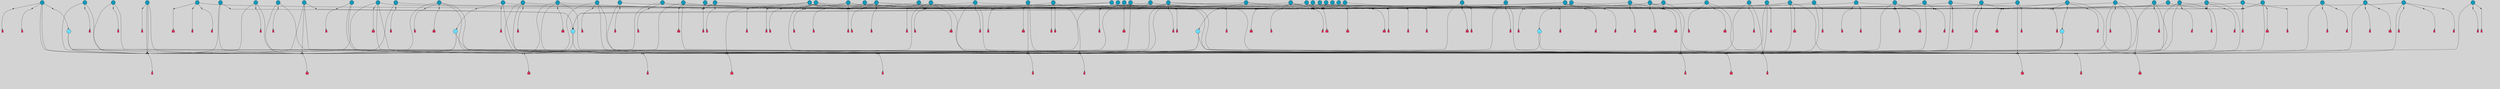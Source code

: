 // File exported with GEGELATI v1.3.1
// On the 2024-04-08 16:54:18
// With the File::TPGGraphDotExporter
digraph{
	graph[pad = "0.212, 0.055" bgcolor = lightgray]
	node[shape=circle style = filled label = ""]
		T1 [fillcolor="#66ddff"]
		T2 [fillcolor="#1199bb"]
		T3 [fillcolor="#1199bb"]
		T4 [fillcolor="#66ddff"]
		T5 [fillcolor="#1199bb"]
		T6 [fillcolor="#1199bb"]
		T7 [fillcolor="#66ddff"]
		T8 [fillcolor="#1199bb"]
		T9 [fillcolor="#66ddff"]
		T10 [fillcolor="#1199bb"]
		T11 [fillcolor="#66ddff"]
		T12 [fillcolor="#66ddff"]
		T15 [fillcolor="#1199bb"]
		T16 [fillcolor="#1199bb"]
		T17 [fillcolor="#1199bb"]
		T18 [fillcolor="#1199bb"]
		T19 [fillcolor="#1199bb"]
		T20 [fillcolor="#1199bb"]
		T21 [fillcolor="#1199bb"]
		T22 [fillcolor="#1199bb"]
		T23 [fillcolor="#1199bb"]
		T24 [fillcolor="#1199bb"]
		T25 [fillcolor="#1199bb"]
		T26 [fillcolor="#1199bb"]
		T27 [fillcolor="#1199bb"]
		T28 [fillcolor="#1199bb"]
		T29 [fillcolor="#1199bb"]
		T30 [fillcolor="#1199bb"]
		T31 [fillcolor="#1199bb"]
		T32 [fillcolor="#1199bb"]
		T33 [fillcolor="#1199bb"]
		T34 [fillcolor="#1199bb"]
		T35 [fillcolor="#1199bb"]
		T36 [fillcolor="#1199bb"]
		T37 [fillcolor="#1199bb"]
		T38 [fillcolor="#1199bb"]
		T39 [fillcolor="#1199bb"]
		T40 [fillcolor="#1199bb"]
		T41 [fillcolor="#1199bb"]
		T42 [fillcolor="#1199bb"]
		T43 [fillcolor="#1199bb"]
		T44 [fillcolor="#1199bb"]
		T45 [fillcolor="#1199bb"]
		T46 [fillcolor="#1199bb"]
		T47 [fillcolor="#1199bb"]
		T48 [fillcolor="#1199bb"]
		T49 [fillcolor="#1199bb"]
		T50 [fillcolor="#1199bb"]
		T51 [fillcolor="#1199bb"]
		T52 [fillcolor="#1199bb"]
		T53 [fillcolor="#1199bb"]
		T54 [fillcolor="#1199bb"]
		T55 [fillcolor="#1199bb"]
		T56 [fillcolor="#1199bb"]
		T57 [fillcolor="#1199bb"]
		T58 [fillcolor="#1199bb"]
		T59 [fillcolor="#1199bb"]
		T60 [fillcolor="#1199bb"]
		T61 [fillcolor="#1199bb"]
		T62 [fillcolor="#1199bb"]
		T63 [fillcolor="#1199bb"]
		T64 [fillcolor="#1199bb"]
		T65 [fillcolor="#1199bb"]
		T66 [fillcolor="#1199bb"]
		T67 [fillcolor="#1199bb"]
		T68 [fillcolor="#1199bb"]
		T69 [fillcolor="#1199bb"]
		T70 [fillcolor="#1199bb"]
		T71 [fillcolor="#1199bb"]
		T72 [fillcolor="#1199bb"]
		T73 [fillcolor="#1199bb"]
		T74 [fillcolor="#1199bb"]
		T75 [fillcolor="#1199bb"]
		T76 [fillcolor="#1199bb"]
		T77 [fillcolor="#1199bb"]
		T78 [fillcolor="#1199bb"]
		T79 [fillcolor="#1199bb"]
		T80 [fillcolor="#1199bb"]
		T81 [fillcolor="#1199bb"]
		T82 [fillcolor="#1199bb"]
		T83 [fillcolor="#1199bb"]
		T84 [fillcolor="#1199bb"]
		T85 [fillcolor="#1199bb"]
		P30 [fillcolor="#cccccc" shape=point] //1|
		I30 [shape=box style=invis label="2|2&2|3#0|2&#92;n2|2&0|5#2|5&#92;n8|4&0|1#1|0&#92;n9|7&0|6#0|3&#92;n5|1&2|2#0|7&#92;n10|7&0|7#1|3&#92;n7|7&2|4#2|5&#92;n5|5&0|2#2|1&#92;n2|6&2|2#0|0&#92;n9|3&2|2#2|0&#92;n0|6&0|6#2|2&#92;n7|7&0|1#2|3&#92;n3|6&0|1#0|5&#92;n1|5&0|1#2|7&#92;n"]
		P30 -> I30[style=invis]
		A30 [fillcolor="#ff3366" shape=box margin=0.03 width=0 height=0 label="1"]
		T1 -> P30 -> A30
		P31 [fillcolor="#cccccc" shape=point] //4|
		I31 [shape=box style=invis label="7|1&2|6#1|3&#92;n10|1&0|3#1|6&#92;n8|5&2|3#2|1&#92;n11|5&0|0#2|6&#92;n4|1&0|6#0|0&#92;n11|1&0|2#0|3&#92;n2|0&2|1#0|7&#92;n"]
		P31 -> I31[style=invis]
		A31 [fillcolor="#ff3366" shape=box margin=0.03 width=0 height=0 label="2"]
		T1 -> P31 -> A31
		P32 [fillcolor="#cccccc" shape=point] //2|
		I32 [shape=box style=invis label="9|1&2|3#0|1&#92;n5|2&2|0#2|4&#92;n3|6&2|5#2|7&#92;n7|0&2|5#0|4&#92;n1|2&0|3#0|5&#92;n7|3&2|7#0|0&#92;n"]
		P32 -> I32[style=invis]
		A32 [fillcolor="#ff3366" shape=box margin=0.03 width=0 height=0 label="2"]
		T2 -> P32 -> A32
		P33 [fillcolor="#cccccc" shape=point] //-8|
		I33 [shape=box style=invis label="7|5&0|4#2|4&#92;n"]
		P33 -> I33[style=invis]
		A33 [fillcolor="#ff3366" shape=box margin=0.03 width=0 height=0 label="3"]
		T2 -> P33 -> A33
		P34 [fillcolor="#cccccc" shape=point] //6|
		I34 [shape=box style=invis label="6|1&2|6#1|7&#92;n10|7&2|0#1|5&#92;n9|4&0|1#2|2&#92;n8|6&0|0#1|0&#92;n"]
		P34 -> I34[style=invis]
		A34 [fillcolor="#ff3366" shape=box margin=0.03 width=0 height=0 label="3"]
		T3 -> P34 -> A34
		P35 [fillcolor="#cccccc" shape=point] //3|
		I35 [shape=box style=invis label="7|6&2|4#0|2&#92;n10|3&2|7#1|4&#92;n11|6&0|4#0|1&#92;n7|1&0|0#2|6&#92;n7|6&0|3#2|6&#92;n4|0&2|6#0|1&#92;n4|4&2|5#0|2&#92;n4|6&0|4#2|7&#92;n10|0&2|3#1|5&#92;n2|6&0|5#0|2&#92;n1|0&2|3#0|7&#92;n1|6&2|0#0|5&#92;n6|2&0|1#0|7&#92;n9|2&0|3#2|7&#92;n5|3&0|6#0|6&#92;n1|7&2|5#2|3&#92;n8|1&2|7#0|6&#92;n1|0&2|5#2|1&#92;n7|1&2|2#2|5&#92;n7|4&2|6#0|3&#92;n"]
		P35 -> I35[style=invis]
		A35 [fillcolor="#ff3366" shape=box margin=0.03 width=0 height=0 label="4"]
		T3 -> P35 -> A35
		P36 [fillcolor="#cccccc" shape=point] //7|
		I36 [shape=box style=invis label="0|2&2|4#2|6&#92;n5|3&0|6#0|1&#92;n4|7&2|6#0|5&#92;n7|6&0|7#0|5&#92;n10|7&2|2#1|1&#92;n"]
		P36 -> I36[style=invis]
		A36 [fillcolor="#ff3366" shape=box margin=0.03 width=0 height=0 label="4"]
		T4 -> P36 -> A36
		P37 [fillcolor="#cccccc" shape=point] //0|
		I37 [shape=box style=invis label="2|5&0|1#0|6&#92;n6|1&2|2#2|7&#92;n8|0&0|3#1|4&#92;n4|3&2|5#2|4&#92;n8|1&2|4#0|0&#92;n6|6&0|1#2|6&#92;n11|7&2|4#2|5&#92;n6|2&2|4#0|2&#92;n8|5&2|4#2|4&#92;n2|1&2|1#2|2&#92;n2|7&2|5#2|6&#92;n9|7&0|5#0|4&#92;n1|2&0|5#2|6&#92;n4|2&2|3#2|7&#92;n3|3&2|1#0|2&#92;n"]
		P37 -> I37[style=invis]
		A37 [fillcolor="#ff3366" shape=box margin=0.03 width=0 height=0 label="5"]
		T4 -> P37 -> A37
		P38 [fillcolor="#cccccc" shape=point] //-3|
		I38 [shape=box style=invis label="8|1&2|3#0|5&#92;n0|6&0|5#0|5&#92;n3|7&2|1#0|6&#92;n3|5&0|1#0|0&#92;n9|5&2|0#0|4&#92;n3|5&0|2#0|3&#92;n10|6&2|4#1|0&#92;n9|4&2|7#2|6&#92;n1|7&2|5#2|2&#92;n"]
		P38 -> I38[style=invis]
		A38 [fillcolor="#ff3366" shape=box margin=0.03 width=0 height=0 label="5"]
		T5 -> P38 -> A38
		P39 [fillcolor="#cccccc" shape=point] //-3|
		I39 [shape=box style=invis label="11|7&2|3#2|0&#92;n5|5&2|7#2|7&#92;n8|6&2|7#1|2&#92;n1|7&0|3#0|6&#92;n4|0&2|1#2|2&#92;n10|1&0|5#1|6&#92;n5|3&0|3#2|6&#92;n9|0&0|2#0|0&#92;n3|2&0|1#2|6&#92;n0|1&2|4#0|0&#92;n"]
		P39 -> I39[style=invis]
		A39 [fillcolor="#ff3366" shape=box margin=0.03 width=0 height=0 label="6"]
		T5 -> P39 -> A39
		P40 [fillcolor="#cccccc" shape=point] //8|
		I40 [shape=box style=invis label="9|0&0|1#2|0&#92;n10|1&2|5#1|4&#92;n8|2&2|6#0|4&#92;n2|4&2|5#2|3&#92;n4|2&2|2#0|2&#92;n7|5&0|2#0|0&#92;n8|2&2|1#1|3&#92;n8|7&0|7#2|1&#92;n1|1&0|0#0|7&#92;n6|3&2|5#0|0&#92;n5|6&2|5#1|0&#92;n11|4&0|3#2|6&#92;n4|2&2|4#0|7&#92;n10|0&2|1#1|3&#92;n5|6&0|1#2|0&#92;n11|3&0|2#0|7&#92;n"]
		P40 -> I40[style=invis]
		A40 [fillcolor="#ff3366" shape=box margin=0.03 width=0 height=0 label="6"]
		T6 -> P40 -> A40
		P41 [fillcolor="#cccccc" shape=point] //5|
		I41 [shape=box style=invis label="3|0&2|0#0|1&#92;n3|0&0|7#0|1&#92;n5|3&0|2#2|6&#92;n4|4&2|4#2|6&#92;n11|2&0|7#1|6&#92;n2|7&2|2#2|5&#92;n9|3&2|6#2|7&#92;n7|7&0|0#0|4&#92;n6|1&2|4#2|3&#92;n5|4&2|0#1|6&#92;n1|3&0|7#0|4&#92;n"]
		P41 -> I41[style=invis]
		A41 [fillcolor="#ff3366" shape=box margin=0.03 width=0 height=0 label="7"]
		T6 -> P41 -> A41
		P42 [fillcolor="#cccccc" shape=point] //-3|
		I42 [shape=box style=invis label="1|6&2|7#0|7&#92;n10|2&0|7#1|3&#92;n9|6&2|7#2|2&#92;n5|3&0|7#0|7&#92;n1|6&2|3#0|0&#92;n2|3&2|3#2|2&#92;n5|1&2|6#0|6&#92;n"]
		P42 -> I42[style=invis]
		A42 [fillcolor="#ff3366" shape=box margin=0.03 width=0 height=0 label="7"]
		T7 -> P42 -> A42
		P43 [fillcolor="#cccccc" shape=point] //5|
		I43 [shape=box style=invis label="0|5&2|3#0|1&#92;n0|6&2|1#2|4&#92;n6|2&2|6#0|7&#92;n7|4&0|3#0|1&#92;n5|4&0|7#1|6&#92;n9|1&0|5#2|2&#92;n6|3&2|3#1|7&#92;n11|7&2|4#1|6&#92;n2|5&0|1#0|0&#92;n4|7&0|0#0|2&#92;n6|2&0|6#0|0&#92;n2|1&2|6#2|4&#92;n10|0&2|0#1|0&#92;n6|6&2|4#0|6&#92;n"]
		P43 -> I43[style=invis]
		A43 [fillcolor="#ff3366" shape=box margin=0.03 width=0 height=0 label="8"]
		T7 -> P43 -> A43
		P44 [fillcolor="#cccccc" shape=point] //-5|
		I44 [shape=box style=invis label="7|6&2|6#2|0&#92;n0|0&2|3#0|2&#92;n10|5&0|6#1|3&#92;n7|3&0|6#2|3&#92;n3|4&0|6#0|6&#92;n10|5&0|2#1|1&#92;n7|7&2|1#2|3&#92;n6|6&2|5#1|5&#92;n7|4&0|2#1|7&#92;n5|7&0|1#2|5&#92;n1|5&0|0#0|3&#92;n7|5&2|1#2|6&#92;n9|0&0|2#0|0&#92;n4|0&2|2#0|0&#92;n4|6&0|0#2|3&#92;n3|1&0|6#2|5&#92;n5|0&0|1#0|3&#92;n9|4&2|2#0|6&#92;n"]
		P44 -> I44[style=invis]
		A44 [fillcolor="#ff3366" shape=box margin=0.03 width=0 height=0 label="8"]
		T8 -> P44 -> A44
		P45 [fillcolor="#cccccc" shape=point] //5|
		I45 [shape=box style=invis label="5|6&2|0#2|6&#92;n6|1&2|4#2|6&#92;n4|1&2|4#2|3&#92;n10|6&0|7#1|6&#92;n7|7&2|1#2|0&#92;n"]
		P45 -> I45[style=invis]
		A45 [fillcolor="#ff3366" shape=box margin=0.03 width=0 height=0 label="9"]
		T8 -> P45 -> A45
		P46 [fillcolor="#cccccc" shape=point] //-6|
		I46 [shape=box style=invis label="11|1&0|7#2|0&#92;n10|4&0|1#1|0&#92;n4|3&2|4#2|1&#92;n0|5&2|0#0|0&#92;n6|1&0|0#0|3&#92;n8|2&2|0#0|4&#92;n11|4&2|0#1|6&#92;n7|0&2|6#2|3&#92;n5|3&2|6#2|0&#92;n2|0&2|0#0|4&#92;n"]
		P46 -> I46[style=invis]
		A46 [fillcolor="#ff3366" shape=box margin=0.03 width=0 height=0 label="9"]
		T9 -> P46 -> A46
		P47 [fillcolor="#cccccc" shape=point] //2|
		I47 [shape=box style=invis label="6|3&2|7#1|4&#92;n8|6&0|0#2|5&#92;n2|1&0|2#0|3&#92;n8|7&0|6#0|4&#92;n2|1&2|0#0|1&#92;n0|0&2|2#2|3&#92;n6|6&0|7#2|1&#92;n6|1&0|7#2|6&#92;n5|4&2|7#0|4&#92;n0|3&0|4#2|0&#92;n11|0&2|0#2|5&#92;n4|5&2|5#2|4&#92;n5|7&0|6#0|4&#92;n9|7&2|5#0|3&#92;n5|4&2|1#0|3&#92;n5|3&0|1#1|7&#92;n0|4&0|3#2|5&#92;n"]
		P47 -> I47[style=invis]
		A47 [fillcolor="#ff3366" shape=box margin=0.03 width=0 height=0 label="10"]
		T9 -> P47 -> A47
		P48 [fillcolor="#cccccc" shape=point] //4|
		I48 [shape=box style=invis label="7|1&0|6#0|1&#92;n5|2&2|5#1|6&#92;n10|1&2|1#1|1&#92;n9|6&2|2#1|4&#92;n4|7&0|4#2|2&#92;n9|6&0|4#1|1&#92;n10|0&2|6#1|6&#92;n5|1&0|1#2|3&#92;n1|6&2|0#0|1&#92;n8|2&0|5#2|4&#92;n3|4&2|3#0|0&#92;n10|1&0|5#1|0&#92;n2|2&0|1#2|1&#92;n3|1&2|7#0|3&#92;n"]
		P48 -> I48[style=invis]
		A48 [fillcolor="#ff3366" shape=box margin=0.03 width=0 height=0 label="10"]
		T10 -> P48 -> A48
		P49 [fillcolor="#cccccc" shape=point] //-2|
		I49 [shape=box style=invis label="9|7&2|2#1|0&#92;n2|5&2|5#2|1&#92;n6|3&2|5#1|2&#92;n2|5&0|5#2|2&#92;n8|4&0|2#2|0&#92;n9|2&2|1#2|5&#92;n0|6&0|3#2|4&#92;n0|4&2|1#2|6&#92;n10|6&0|6#1|0&#92;n11|7&2|6#2|6&#92;n5|6&0|1#2|4&#92;n10|4&0|0#1|1&#92;n0|6&2|5#0|4&#92;n10|6&2|5#1|6&#92;n5|3&0|1#1|3&#92;n11|3&2|3#1|5&#92;n2|4&0|2#2|1&#92;n2|1&2|4#0|0&#92;n3|5&0|2#2|5&#92;n"]
		P49 -> I49[style=invis]
		A49 [fillcolor="#ff3366" shape=box margin=0.03 width=0 height=0 label="11"]
		T10 -> P49 -> A49
		P50 [fillcolor="#cccccc" shape=point] //6|
		I50 [shape=box style=invis label="3|0&2|7#2|2&#92;n3|2&0|4#2|5&#92;n5|1&0|2#1|0&#92;n8|7&0|1#2|0&#92;n8|5&0|3#0|6&#92;n0|2&0|2#2|3&#92;n1|5&2|5#0|5&#92;n5|6&0|6#0|7&#92;n6|7&0|0#2|6&#92;n1|2&2|3#0|0&#92;n7|7&2|3#0|4&#92;n0|7&2|7#0|6&#92;n1|0&2|2#2|7&#92;n4|4&0|1#0|0&#92;n"]
		P50 -> I50[style=invis]
		A50 [fillcolor="#ff3366" shape=box margin=0.03 width=0 height=0 label="11"]
		T11 -> P50 -> A50
		P51 [fillcolor="#cccccc" shape=point] //-4|
		I51 [shape=box style=invis label="4|1&0|4#2|6&#92;n1|2&2|2#2|0&#92;n1|2&2|0#0|6&#92;n8|4&2|3#2|5&#92;n5|5&2|1#1|0&#92;n"]
		P51 -> I51[style=invis]
		A51 [fillcolor="#ff3366" shape=box margin=0.03 width=0 height=0 label="12"]
		T11 -> P51 -> A51
		P52 [fillcolor="#cccccc" shape=point] //-1|
		I52 [shape=box style=invis label="11|7&2|0#1|7&#92;n1|5&2|4#2|4&#92;n4|3&0|1#0|5&#92;n1|6&0|0#0|4&#92;n8|6&2|4#0|0&#92;n4|0&0|0#0|5&#92;n10|4&2|0#1|0&#92;n9|6&2|5#1|3&#92;n0|7&2|1#0|5&#92;n0|6&2|3#2|0&#92;n4|4&0|5#0|1&#92;n"]
		P52 -> I52[style=invis]
		A52 [fillcolor="#ff3366" shape=box margin=0.03 width=0 height=0 label="12"]
		T12 -> P52 -> A52
		P53 [fillcolor="#cccccc" shape=point] //6|
		I53 [shape=box style=invis label="2|6&0|4#0|0&#92;n0|1&2|1#2|3&#92;n0|7&0|2#2|1&#92;n0|5&0|0#0|1&#92;n5|1&2|7#2|0&#92;n10|1&2|4#1|6&#92;n8|5&2|3#1|7&#92;n6|0&2|4#1|0&#92;n9|0&2|7#2|0&#92;n6|1&0|1#1|6&#92;n5|7&2|4#2|5&#92;n11|0&2|7#2|4&#92;n7|6&0|2#0|5&#92;n0|3&2|1#2|0&#92;n"]
		P53 -> I53[style=invis]
		A53 [fillcolor="#ff3366" shape=box margin=0.03 width=0 height=0 label="13"]
		T12 -> P53 -> A53
		P54 [fillcolor="#cccccc" shape=point] //8|
		I54 [shape=box style=invis label="9|7&0|5#2|5&#92;n3|3&2|3#0|2&#92;n9|5&2|2#1|0&#92;n2|3&0|6#0|3&#92;n4|4&2|5#2|7&#92;n11|3&2|0#1|5&#92;n6|6&2|1#2|2&#92;n4|6&0|1#2|2&#92;n2|5&2|7#2|2&#92;n7|7&2|2#2|3&#92;n6|5&0|3#2|6&#92;n6|7&0|6#0|2&#92;n"]
		P54 -> I54[style=invis]
		A54 [fillcolor="#ff3366" shape=box margin=0.03 width=0 height=0 label="14"]
		T1 -> P54 -> A54
		T4 -> P38
		P55 [fillcolor="#cccccc" shape=point] //-2|
		I55 [shape=box style=invis label="4|1&0|4#0|3&#92;n4|2&0|5#2|0&#92;n5|5&2|6#0|5&#92;n1|4&0|1#0|2&#92;n6|3&2|7#1|5&#92;n0|4&2|0#0|3&#92;n8|5&2|5#1|2&#92;n10|7&2|7#1|1&#92;n3|4&0|0#2|1&#92;n3|6&2|5#2|5&#92;n8|3&0|1#0|7&#92;n10|0&2|7#1|3&#92;n4|1&2|4#0|1&#92;n9|3&2|0#0|4&#92;n3|6&2|0#0|4&#92;n1|2&0|6#2|1&#92;n4|0&2|1#2|2&#92;n"]
		P55 -> I55[style=invis]
		A55 [fillcolor="#ff3366" shape=box margin=0.03 width=0 height=0 label="14"]
		T5 -> P55 -> A55
		T8 -> P31
		T10 -> P41
		T12 -> P30
		T15 -> P48
		T15 -> P49
		P56 [fillcolor="#cccccc" shape=point] //7|
		I56 [shape=box style=invis label="2|6&0|4#0|0&#92;n0|1&2|1#2|3&#92;n0|7&0|2#2|1&#92;n0|5&0|0#0|1&#92;n2|4&0|0#0|1&#92;n5|1&2|7#2|0&#92;n10|1&2|4#1|6&#92;n8|5&2|3#1|7&#92;n0|3&2|6#2|0&#92;n5|7&2|4#2|5&#92;n6|1&0|1#1|6&#92;n9|0&2|2#2|0&#92;n7|6&0|2#0|5&#92;n11|0&2|7#2|4&#92;n10|4&0|6#1|0&#92;n8|0&2|4#1|0&#92;n"]
		P56 -> I56[style=invis]
		A56 [fillcolor="#ff3366" shape=box margin=0.03 width=0 height=0 label="13"]
		T15 -> P56 -> A56
		T15 -> P31
		T15 -> P55
		T16 -> P50
		P57 [fillcolor="#cccccc" shape=point] //-9|
		I57 [shape=box style=invis label="2|1&2|5#2|3&#92;n3|1&0|4#0|3&#92;n10|6&0|7#1|1&#92;n4|0&0|3#0|6&#92;n"]
		P57 -> I57[style=invis]
		A57 [fillcolor="#ff3366" shape=box margin=0.03 width=0 height=0 label="12"]
		T16 -> P57 -> A57
		T16 -> P49
		T16 -> P36
		P58 [fillcolor="#cccccc" shape=point] //-7|
		I58 [shape=box style=invis label="2|5&0|1#0|6&#92;n4|2&2|3#2|7&#92;n8|0&0|3#1|4&#92;n4|3&2|5#2|4&#92;n8|1&2|4#2|0&#92;n6|6&0|1#2|6&#92;n6|2&2|4#0|2&#92;n2|1&2|1#2|2&#92;n8|5&2|4#2|4&#92;n2|7&2|5#2|6&#92;n9|7&0|5#0|4&#92;n2|2&0|5#2|6&#92;n2|0&0|6#2|3&#92;n3|3&2|1#0|2&#92;n6|1&2|2#2|7&#92;n"]
		P58 -> I58[style=invis]
		A58 [fillcolor="#ff3366" shape=box margin=0.03 width=0 height=0 label="5"]
		T17 -> P58 -> A58
		P59 [fillcolor="#cccccc" shape=point] //5|
		I59 [shape=box style=invis label="5|1&2|3#0|5&#92;n0|6&0|5#0|5&#92;n9|5&2|0#0|4&#92;n6|0&0|5#1|4&#92;n10|6&2|4#1|0&#92;n3|5&0|2#0|3&#92;n9|4&2|7#2|6&#92;n7|3&0|3#1|0&#92;n3|5&0|1#0|0&#92;n"]
		P59 -> I59[style=invis]
		A59 [fillcolor="#ff3366" shape=box margin=0.03 width=0 height=0 label="5"]
		T17 -> P59 -> A59
		P60 [fillcolor="#cccccc" shape=point] //10|
		I60 [shape=box style=invis label="11|1&2|6#2|6&#92;n8|0&2|1#0|6&#92;n3|5&2|3#0|5&#92;n3|5&0|6#0|3&#92;n9|5&2|3#0|5&#92;n3|6&2|2#0|5&#92;n10|3&0|5#1|4&#92;n0|4&2|1#2|6&#92;n5|6&2|4#1|3&#92;n10|6&2|3#1|2&#92;n2|1&0|6#2|4&#92;n"]
		P60 -> I60[style=invis]
		A60 [fillcolor="#ff3366" shape=box margin=0.03 width=0 height=0 label="11"]
		T17 -> P60 -> A60
		T17 -> P33
		T18 -> P30
		P61 [fillcolor="#cccccc" shape=point] //2|
		I61 [shape=box style=invis label="9|2&2|2#1|0&#92;n4|6&0|7#2|2&#92;n6|6&2|1#2|2&#92;n0|6&0|6#2|3&#92;n4|4&2|5#2|7&#92;n11|3&2|0#1|5&#92;n7|7&2|2#2|3&#92;n3|3&2|3#0|2&#92;n2|5&0|3#2|6&#92;n3|6&2|6#2|3&#92;n10|0&2|5#1|6&#92;n"]
		P61 -> I61[style=invis]
		T18 -> P61 -> T1
		P62 [fillcolor="#cccccc" shape=point] //2|
		I62 [shape=box style=invis label="4|0&2|6#2|2&#92;n9|6&0|1#1|3&#92;n9|5&0|3#2|3&#92;n4|1&0|2#0|2&#92;n"]
		P62 -> I62[style=invis]
		A61 [fillcolor="#ff3366" shape=box margin=0.03 width=0 height=0 label="3"]
		T18 -> P62 -> A61
		P63 [fillcolor="#cccccc" shape=point] //-6|
		I63 [shape=box style=invis label="11|1&0|7#2|0&#92;n10|4&0|1#1|0&#92;n4|3&2|4#2|1&#92;n0|5&2|0#0|0&#92;n9|1&0|0#0|3&#92;n8|2&2|0#0|4&#92;n2|0&2|0#0|4&#92;n7|0&2|6#2|3&#92;n5|3&2|6#2|0&#92;n11|4&2|0#1|6&#92;n"]
		P63 -> I63[style=invis]
		A62 [fillcolor="#ff3366" shape=box margin=0.03 width=0 height=0 label="9"]
		T18 -> P63 -> A62
		T18 -> P30
		T19 -> P54
		P64 [fillcolor="#cccccc" shape=point] //-6|
		I64 [shape=box style=invis label="0|0&0|4#0|1&#92;n7|6&0|3#0|4&#92;n0|2&0|6#2|6&#92;n9|6&2|3#2|6&#92;n1|2&0|0#0|5&#92;n9|1&2|6#1|0&#92;n9|5&2|5#0|3&#92;n2|7&2|1#2|4&#92;n10|1&0|5#1|1&#92;n8|7&0|0#0|4&#92;n11|7&2|0#0|6&#92;n9|4&0|4#0|3&#92;n11|7&0|5#1|3&#92;n6|2&2|5#1|2&#92;n2|4&0|3#0|5&#92;n2|1&0|5#0|1&#92;n11|4&0|0#1|1&#92;n1|5&0|4#0|5&#92;n"]
		P64 -> I64[style=invis]
		A63 [fillcolor="#ff3366" shape=box margin=0.03 width=0 height=0 label="11"]
		T19 -> P64 -> A63
		P65 [fillcolor="#cccccc" shape=point] //-6|
		I65 [shape=box style=invis label="9|4&2|5#0|1&#92;n7|3&2|7#0|0&#92;n7|0&0|5#0|4&#92;n1|2&0|3#0|5&#92;n3|6&2|5#2|7&#92;n0|3&2|6#0|2&#92;n"]
		P65 -> I65[style=invis]
		A64 [fillcolor="#ff3366" shape=box margin=0.03 width=0 height=0 label="2"]
		T19 -> P65 -> A64
		P66 [fillcolor="#cccccc" shape=point] //8|
		I66 [shape=box style=invis label="9|0&0|1#2|0&#92;n5|6&0|1#2|0&#92;n2|4&2|5#2|3&#92;n4|2&2|2#0|2&#92;n7|5&0|2#0|0&#92;n10|7&2|4#1|4&#92;n8|2&2|1#1|3&#92;n8|7&0|7#2|1&#92;n1|4&0|0#0|7&#92;n6|3&2|5#0|0&#92;n5|6&2|5#1|0&#92;n11|4&0|3#2|6&#92;n4|2&2|4#0|7&#92;n10|0&2|1#1|0&#92;n11|3&0|2#0|7&#92;n10|1&2|5#1|4&#92;n"]
		P66 -> I66[style=invis]
		T20 -> P66 -> T12
		T20 -> P41
		P67 [fillcolor="#cccccc" shape=point] //-5|
		I67 [shape=box style=invis label="7|6&2|6#2|0&#92;n0|0&2|3#0|2&#92;n7|5&2|1#2|6&#92;n7|3&0|6#2|3&#92;n3|4&0|6#0|6&#92;n10|5&0|2#1|1&#92;n7|7&2|1#2|3&#92;n6|6&2|5#1|5&#92;n7|4&0|2#1|7&#92;n5|7&0|1#2|5&#92;n1|5&0|0#0|3&#92;n10|5&0|6#1|3&#92;n9|0&0|2#0|0&#92;n4|0&2|2#0|0&#92;n10|0&2|2#1|2&#92;n4|6&0|0#2|3&#92;n3|1&0|6#2|4&#92;n5|0&0|1#0|3&#92;n9|4&2|2#0|6&#92;n"]
		P67 -> I67[style=invis]
		A65 [fillcolor="#ff3366" shape=box margin=0.03 width=0 height=0 label="8"]
		T20 -> P67 -> A65
		T20 -> P50
		T21 -> P52
		T21 -> P30
		P68 [fillcolor="#cccccc" shape=point] //-9|
		I68 [shape=box style=invis label="4|7&2|6#0|5&#92;n11|3&0|2#2|6&#92;n10|2&2|4#1|6&#92;n3|0&2|6#2|7&#92;n4|3&0|5#0|7&#92;n2|3&0|7#0|7&#92;n10|6&0|7#1|5&#92;n10|1&2|2#1|1&#92;n1|7&0|3#2|6&#92;n"]
		P68 -> I68[style=invis]
		A66 [fillcolor="#ff3366" shape=box margin=0.03 width=0 height=0 label="4"]
		T21 -> P68 -> A66
		T21 -> P30
		T22 -> P30
		P69 [fillcolor="#cccccc" shape=point] //3|
		I69 [shape=box style=invis label="9|1&2|4#0|3&#92;n11|7&2|3#1|3&#92;n4|4&2|4#2|1&#92;n2|0&0|3#0|0&#92;n10|7&2|7#1|7&#92;n8|5&2|2#1|0&#92;n7|7&0|5#2|6&#92;n"]
		P69 -> I69[style=invis]
		A67 [fillcolor="#ff3366" shape=box margin=0.03 width=0 height=0 label="14"]
		T22 -> P69 -> A67
		T22 -> P39
		T22 -> P38
		P70 [fillcolor="#cccccc" shape=point] //-6|
		I70 [shape=box style=invis label="7|7&0|5#2|3&#92;n4|6&0|1#2|5&#92;n11|7&0|5#1|5&#92;n2|1&2|3#0|0&#92;n4|3&2|0#0|1&#92;n0|0&2|7#2|7&#92;n10|0&0|4#1|2&#92;n5|0&2|1#2|2&#92;n7|4&2|7#0|4&#92;n4|4&0|7#0|0&#92;n6|7&2|2#0|1&#92;n1|4&2|5#0|4&#92;n4|5&0|0#2|2&#92;n"]
		P70 -> I70[style=invis]
		A68 [fillcolor="#ff3366" shape=box margin=0.03 width=0 height=0 label="0"]
		T22 -> P70 -> A68
		P71 [fillcolor="#cccccc" shape=point] //-6|
		I71 [shape=box style=invis label="9|6&2|7#2|2&#92;n0|2&0|2#2|2&#92;n10|2&0|7#1|3&#92;n1|6&2|7#0|7&#92;n5|3&0|7#0|7&#92;n1|6&2|3#0|0&#92;n2|0&2|3#2|2&#92;n5|1&2|6#0|6&#92;n"]
		P71 -> I71[style=invis]
		A69 [fillcolor="#ff3366" shape=box margin=0.03 width=0 height=0 label="7"]
		T23 -> P71 -> A69
		T23 -> P43
		T23 -> P30
		P72 [fillcolor="#cccccc" shape=point] //1|
		I72 [shape=box style=invis label="5|1&0|6#2|7&#92;n2|4&0|4#2|2&#92;n0|6&0|5#0|4&#92;n10|6&2|5#1|6&#92;n9|3&0|1#1|7&#92;n10|3&2|2#1|0&#92;n5|0&0|0#2|1&#92;n11|3&2|3#1|5&#92;n10|3&0|1#1|0&#92;n2|4&0|1#0|1&#92;n0|2&0|3#2|4&#92;n9|2&2|1#2|5&#92;n11|7&2|6#2|6&#92;n"]
		P72 -> I72[style=invis]
		T24 -> P72 -> T7
		T24 -> P41
		T24 -> P55
		T25 -> P40
		T25 -> P41
		P73 [fillcolor="#cccccc" shape=point] //5|
		I73 [shape=box style=invis label="3|0&0|0#0|1&#92;n5|6&0|4#0|3&#92;n4|4&2|4#2|6&#92;n11|2&0|7#1|6&#92;n2|7&2|2#2|5&#92;n9|3&2|6#2|7&#92;n7|7&0|0#0|4&#92;n6|1&2|4#2|3&#92;n5|4&2|0#1|6&#92;n5|3&0|2#2|6&#92;n1|3&0|7#0|4&#92;n"]
		P73 -> I73[style=invis]
		A70 [fillcolor="#ff3366" shape=box margin=0.03 width=0 height=0 label="7"]
		T25 -> P73 -> A70
		T26 -> P48
		P74 [fillcolor="#cccccc" shape=point] //-2|
		I74 [shape=box style=invis label="3|0&2|0#0|1&#92;n11|1&0|0#1|0&#92;n5|3&0|2#2|6&#92;n4|4&2|4#2|6&#92;n11|2&0|7#1|6&#92;n0|7&2|2#2|5&#92;n3|0&0|7#0|1&#92;n9|3&2|6#2|7&#92;n6|1&2|4#2|3&#92;n5|4&2|0#1|6&#92;n1|3&0|7#0|4&#92;n"]
		P74 -> I74[style=invis]
		A71 [fillcolor="#ff3366" shape=box margin=0.03 width=0 height=0 label="7"]
		T26 -> P74 -> A71
		T26 -> P32
		T26 -> P52
		T27 -> P32
		P75 [fillcolor="#cccccc" shape=point] //-6|
		I75 [shape=box style=invis label="7|5&0|4#0|4&#92;n11|0&2|5#2|1&#92;n"]
		P75 -> I75[style=invis]
		A72 [fillcolor="#ff3366" shape=box margin=0.03 width=0 height=0 label="3"]
		T27 -> P75 -> A72
		T27 -> P35
		T27 -> P37
		P76 [fillcolor="#cccccc" shape=point] //0|
		I76 [shape=box style=invis label="4|0&0|3#2|7&#92;n10|2&0|3#1|7&#92;n3|5&0|2#0|3&#92;n4|5&0|0#2|1&#92;n10|7&2|0#1|2&#92;n5|3&2|3#1|6&#92;n9|5&2|0#0|4&#92;n5|4&2|7#0|2&#92;n10|3&2|7#1|4&#92;n7|2&0|1#2|6&#92;n8|6&0|5#0|5&#92;n8|7&2|3#0|5&#92;n2|6&2|4#0|0&#92;n"]
		P76 -> I76[style=invis]
		A73 [fillcolor="#ff3366" shape=box margin=0.03 width=0 height=0 label="5"]
		T27 -> P76 -> A73
		T28 -> P37
		P77 [fillcolor="#cccccc" shape=point] //-3|
		I77 [shape=box style=invis label="5|0&2|6#1|5&#92;n0|6&0|5#0|5&#92;n5|7&2|1#0|6&#92;n3|5&0|1#0|0&#92;n9|4&2|7#2|6&#92;n9|5&2|0#0|4&#92;n8|1&2|3#0|5&#92;n1|3&2|5#2|2&#92;n"]
		P77 -> I77[style=invis]
		A74 [fillcolor="#ff3366" shape=box margin=0.03 width=0 height=0 label="5"]
		T28 -> P77 -> A74
		P78 [fillcolor="#cccccc" shape=point] //-1|
		I78 [shape=box style=invis label="6|4&0|4#2|4&#92;n4|5&2|5#2|4&#92;n9|7&2|5#0|3&#92;n3|7&2|6#0|6&#92;n8|7&0|6#0|4&#92;n2|1&2|0#0|1&#92;n8|6&0|0#2|5&#92;n2|1&0|2#0|3&#92;n6|1&0|7#2|6&#92;n6|3&0|1#1|6&#92;n5|4&2|7#0|4&#92;n0|7&0|4#2|0&#92;n11|0&2|0#2|5&#92;n3|7&2|0#2|7&#92;n8|3&2|7#1|4&#92;n5|7&0|6#0|4&#92;n0|0&2|3#2|3&#92;n5|4&2|1#0|3&#92;n0|4&0|3#2|5&#92;n"]
		P78 -> I78[style=invis]
		A75 [fillcolor="#ff3366" shape=box margin=0.03 width=0 height=0 label="10"]
		T28 -> P78 -> A75
		T28 -> P42
		T28 -> P52
		P79 [fillcolor="#cccccc" shape=point] //0|
		I79 [shape=box style=invis label="3|0&0|6#2|1&#92;n9|5&0|7#1|3&#92;n9|7&2|7#0|7&#92;n1|2&2|2#0|4&#92;n10|4&2|2#1|7&#92;n9|1&0|2#0|1&#92;n0|4&2|1#0|2&#92;n1|5&2|7#2|1&#92;n"]
		P79 -> I79[style=invis]
		T29 -> P79 -> T9
		T29 -> P38
		T29 -> P52
		T29 -> P30
		T30 -> P49
		T30 -> P41
		T30 -> P49
		P80 [fillcolor="#cccccc" shape=point] //-2|
		I80 [shape=box style=invis label="3|0&2|7#2|1&#92;n1|4&0|2#0|0&#92;n5|1&0|2#1|7&#92;n8|5&0|3#0|6&#92;n1|1&2|5#0|5&#92;n3|0&2|2#2|7&#92;n7|7&2|7#0|6&#92;n6|7&0|0#2|6&#92;n5|1&2|7#1|4&#92;n11|3&0|4#2|5&#92;n3|2&0|4#2|5&#92;n6|4&2|0#0|0&#92;n9|5&0|4#2|7&#92;n7|7&2|3#0|4&#92;n1|1&0|2#2|0&#92;n"]
		P80 -> I80[style=invis]
		A76 [fillcolor="#ff3366" shape=box margin=0.03 width=0 height=0 label="11"]
		T30 -> P80 -> A76
		T31 -> P44
		P81 [fillcolor="#cccccc" shape=point] //-2|
		I81 [shape=box style=invis label="6|1&2|4#2|7&#92;n7|0&2|4#2|3&#92;n5|6&2|4#2|6&#92;n3|3&0|7#0|6&#92;n5|4&0|2#2|4&#92;n7|7&2|1#2|6&#92;n"]
		P81 -> I81[style=invis]
		T31 -> P81 -> T4
		T31 -> P33
		T31 -> P41
		T32 -> P49
		P82 [fillcolor="#cccccc" shape=point] //6|
		I82 [shape=box style=invis label="3|0&2|0#0|1&#92;n3|2&0|7#0|1&#92;n6|1&2|4#2|3&#92;n4|4&2|4#2|6&#92;n11|2&0|7#1|7&#92;n2|7&2|2#2|5&#92;n5|3&0|2#2|6&#92;n7|7&0|0#0|4&#92;n9|3&2|6#2|7&#92;n5|4&2|0#1|6&#92;n1|3&0|7#0|4&#92;n"]
		P82 -> I82[style=invis]
		A77 [fillcolor="#ff3366" shape=box margin=0.03 width=0 height=0 label="7"]
		T32 -> P82 -> A77
		T32 -> P41
		T32 -> P33
		T33 -> P44
		P83 [fillcolor="#cccccc" shape=point] //-5|
		I83 [shape=box style=invis label="7|1&2|6#1|3&#92;n10|1&0|3#1|6&#92;n8|5&0|3#2|1&#92;n4|1&0|6#0|0&#92;n11|5&0|0#2|6&#92;n11|1&0|2#0|3&#92;n"]
		P83 -> I83[style=invis]
		A78 [fillcolor="#ff3366" shape=box margin=0.03 width=0 height=0 label="2"]
		T33 -> P83 -> A78
		P84 [fillcolor="#cccccc" shape=point] //7|
		I84 [shape=box style=invis label="1|0&2|6#0|5&#92;n11|1&0|5#1|5&#92;n7|4&0|7#0|4&#92;n4|4&0|7#0|0&#92;n2|1&2|1#0|0&#92;n5|0&2|1#2|2&#92;n1|0&0|0#2|2&#92;n1|2&0|7#2|7&#92;n10|3&2|2#1|0&#92;n"]
		P84 -> I84[style=invis]
		A79 [fillcolor="#ff3366" shape=box margin=0.03 width=0 height=0 label="0"]
		T33 -> P84 -> A79
		P85 [fillcolor="#cccccc" shape=point] //-10|
		I85 [shape=box style=invis label="3|4&0|0#2|5&#92;n11|0&2|3#0|1&#92;n"]
		P85 -> I85[style=invis]
		A80 [fillcolor="#ff3366" shape=box margin=0.03 width=0 height=0 label="3"]
		T33 -> P85 -> A80
		T33 -> P54
		P86 [fillcolor="#cccccc" shape=point] //7|
		I86 [shape=box style=invis label="0|1&0|3#2|3&#92;n9|0&2|3#2|1&#92;n"]
		P86 -> I86[style=invis]
		A81 [fillcolor="#ff3366" shape=box margin=0.03 width=0 height=0 label="3"]
		T34 -> P86 -> A81
		T34 -> P35
		T34 -> P41
		T34 -> P38
		T35 -> P48
		T35 -> P41
		P87 [fillcolor="#cccccc" shape=point] //6|
		I87 [shape=box style=invis label="2|5&2|7#0|4&#92;n2|4&2|7#2|5&#92;n4|2&2|3#2|5&#92;n1|3&0|0#0|7&#92;n1|1&2|0#2|2&#92;n10|3&2|6#1|1&#92;n11|2&2|4#0|5&#92;n3|5&0|4#0|1&#92;n1|2&0|5#2|5&#92;n4|4&0|1#0|3&#92;n5|3&2|0#0|2&#92;n2|4&0|0#0|5&#92;n8|4&2|0#1|1&#92;n1|3&0|7#0|5&#92;n0|0&2|5#0|2&#92;n"]
		P87 -> I87[style=invis]
		T35 -> P87 -> T9
		T35 -> P33
		P88 [fillcolor="#cccccc" shape=point] //0|
		I88 [shape=box style=invis label="7|0&2|6#2|3&#92;n2|0&2|0#0|4&#92;n4|3&2|4#2|1&#92;n6|1&0|0#0|3&#92;n8|2&2|0#0|4&#92;n2|5&0|7#2|0&#92;n11|4&2|0#1|6&#92;n11|1&0|2#2|0&#92;n4|1&2|4#0|0&#92;n5|3&2|6#2|0&#92;n10|4&0|1#1|0&#92;n"]
		P88 -> I88[style=invis]
		A82 [fillcolor="#ff3366" shape=box margin=0.03 width=0 height=0 label="9"]
		T36 -> P88 -> A82
		T36 -> P47
		P89 [fillcolor="#cccccc" shape=point] //-4|
		I89 [shape=box style=invis label="4|0&0|0#0|5&#92;n1|5&2|4#2|4&#92;n4|3&0|1#0|5&#92;n11|3&2|5#0|6&#92;n11|7&2|0#1|7&#92;n6|6&2|0#2|7&#92;n4|6&2|4#0|4&#92;n1|6&0|0#0|4&#92;n11|5&2|6#2|4&#92;n10|4&2|0#1|0&#92;n9|6&2|5#0|3&#92;n0|6&2|3#2|0&#92;n0|7&2|1#0|5&#92;n4|4&0|5#0|1&#92;n"]
		P89 -> I89[style=invis]
		A83 [fillcolor="#ff3366" shape=box margin=0.03 width=0 height=0 label="12"]
		T36 -> P89 -> A83
		P90 [fillcolor="#cccccc" shape=point] //3|
		I90 [shape=box style=invis label="9|0&0|1#2|0&#92;n2|4&2|5#2|3&#92;n8|2&2|6#0|4&#92;n10|1&2|5#1|4&#92;n4|2&2|2#0|2&#92;n7|5&0|2#0|0&#92;n8|2&2|1#1|3&#92;n8|7&2|7#2|1&#92;n1|1&0|0#0|7&#92;n6|3&2|5#0|0&#92;n11|4&0|3#2|6&#92;n4|2&2|4#0|7&#92;n10|0&2|1#1|3&#92;n5|6&0|1#2|0&#92;n11|3&0|2#0|7&#92;n"]
		P90 -> I90[style=invis]
		A84 [fillcolor="#ff3366" shape=box margin=0.03 width=0 height=0 label="6"]
		T37 -> P90 -> A84
		T37 -> P41
		T37 -> P46
		T37 -> P55
		T37 -> P37
		P91 [fillcolor="#cccccc" shape=point] //-10|
		I91 [shape=box style=invis label="9|4&0|6#0|5&#92;n1|1&2|0#2|2&#92;n11|2&2|4#0|0&#92;n2|5&2|1#0|4&#92;n5|2&2|0#1|0&#92;n4|2&0|1#0|3&#92;n5|3&2|4#2|4&#92;n5|3&2|0#0|2&#92;n4|2&2|3#2|5&#92;n8|4&2|0#1|1&#92;n10|6&0|6#1|2&#92;n2|4&0|7#2|5&#92;n11|2&2|5#1|4&#92;n2|4&0|0#0|5&#92;n3|5&0|4#0|1&#92;n1|3&0|7#0|5&#92;n"]
		P91 -> I91[style=invis]
		A85 [fillcolor="#ff3366" shape=box margin=0.03 width=0 height=0 label="1"]
		T38 -> P91 -> A85
		P92 [fillcolor="#cccccc" shape=point] //-2|
		I92 [shape=box style=invis label="11|7&2|0#1|7&#92;n4|3&0|1#2|5&#92;n0|4&2|4#2|7&#92;n1|6&0|0#0|4&#92;n4|0&0|0#0|5&#92;n0|6&2|3#2|0&#92;n9|6&2|5#1|3&#92;n0|7&2|1#2|5&#92;n4|4&0|5#0|1&#92;n10|4&0|0#1|0&#92;n"]
		P92 -> I92[style=invis]
		A86 [fillcolor="#ff3366" shape=box margin=0.03 width=0 height=0 label="12"]
		T38 -> P92 -> A86
		T38 -> P38
		P93 [fillcolor="#cccccc" shape=point] //5|
		I93 [shape=box style=invis label="1|6&2|7#0|7&#92;n9|2&2|7#2|2&#92;n10|2&0|7#1|3&#92;n5|3&0|7#0|7&#92;n7|0&2|7#2|2&#92;n1|6&2|3#0|0&#92;n2|3&2|3#2|2&#92;n"]
		P93 -> I93[style=invis]
		A87 [fillcolor="#ff3366" shape=box margin=0.03 width=0 height=0 label="7"]
		T39 -> P93 -> A87
		T39 -> P43
		T39 -> P33
		T40 -> P53
		P94 [fillcolor="#cccccc" shape=point] //1|
		I94 [shape=box style=invis label="11|0&2|4#0|1&#92;n4|7&2|5#2|6&#92;n8|4&0|1#1|0&#92;n9|7&0|6#0|3&#92;n3|6&0|1#0|0&#92;n5|1&2|2#0|7&#92;n2|6&2|2#0|0&#92;n7|7&2|4#1|5&#92;n9|3&2|2#2|0&#92;n2|2&2|7#0|0&#92;n5|5&0|2#2|1&#92;n10|7&0|7#1|3&#92;n6|6&0|6#2|2&#92;n2|2&0|5#2|5&#92;n1|5&0|1#2|7&#92;n"]
		P94 -> I94[style=invis]
		A88 [fillcolor="#ff3366" shape=box margin=0.03 width=0 height=0 label="1"]
		T40 -> P94 -> A88
		T40 -> P54
		T40 -> P43
		P95 [fillcolor="#cccccc" shape=point] //-5|
		I95 [shape=box style=invis label="0|0&2|3#0|2&#92;n10|5&0|6#1|3&#92;n7|3&0|6#2|3&#92;n3|4&0|6#0|6&#92;n10|5&0|2#1|1&#92;n5|0&0|1#0|3&#92;n6|6&2|5#1|5&#92;n7|4&0|2#1|7&#92;n5|7&0|1#2|5&#92;n1|5&0|0#0|3&#92;n7|5&2|1#2|6&#92;n9|0&0|2#0|0&#92;n4|0&2|4#0|0&#92;n4|6&0|0#2|3&#92;n3|1&0|6#2|5&#92;n7|7&2|1#2|3&#92;n9|4&2|2#0|6&#92;n"]
		P95 -> I95[style=invis]
		T41 -> P95 -> T9
		T41 -> P45
		T41 -> P41
		T41 -> P41
		T42 -> P91
		T42 -> P52
		P96 [fillcolor="#cccccc" shape=point] //-5|
		I96 [shape=box style=invis label="2|6&0|5#0|2&#92;n10|3&2|7#1|4&#92;n7|4&2|7#2|7&#92;n7|1&0|0#2|6&#92;n9|4&2|5#2|4&#92;n7|4&0|3#2|4&#92;n7|1&2|2#2|5&#92;n4|6&0|4#2|7&#92;n3|6&2|4#0|2&#92;n1|0&2|3#0|7&#92;n1|0&2|5#2|1&#92;n9|2&2|3#2|7&#92;n4|7&2|5#2|7&#92;n5|3&0|6#0|6&#92;n6|6&0|1#0|7&#92;n1|7&2|5#2|3&#92;n8|1&2|7#0|6&#92;n10|4&2|6#1|3&#92;n4|0&2|6#0|1&#92;n7|6&0|3#2|6&#92;n"]
		P96 -> I96[style=invis]
		A89 [fillcolor="#ff3366" shape=box margin=0.03 width=0 height=0 label="4"]
		T42 -> P96 -> A89
		T43 -> P46
		P97 [fillcolor="#cccccc" shape=point] //3|
		I97 [shape=box style=invis label="5|4&2|7#0|4&#92;n0|0&0|1#2|0&#92;n8|6&0|0#2|5&#92;n2|1&0|2#0|3&#92;n9|7&0|6#0|4&#92;n0|0&2|2#2|3&#92;n6|6&0|7#2|1&#92;n6|1&0|7#2|6&#92;n0|3&0|4#2|0&#92;n11|0&2|0#2|5&#92;n4|5&2|5#2|4&#92;n5|3&0|1#1|7&#92;n9|7&2|5#0|3&#92;n5|4&2|1#0|3&#92;n5|0&0|6#0|4&#92;n0|4&0|3#2|5&#92;n"]
		P97 -> I97[style=invis]
		A90 [fillcolor="#ff3366" shape=box margin=0.03 width=0 height=0 label="10"]
		T43 -> P97 -> A90
		T43 -> P38
		T43 -> P39
		T44 -> P32
		T44 -> P33
		P98 [fillcolor="#cccccc" shape=point] //2|
		I98 [shape=box style=invis label="6|5&0|5#1|1&#92;n0|6&2|1#2|4&#92;n6|2&2|6#0|7&#92;n7|4&0|3#0|1&#92;n5|4&0|7#1|6&#92;n9|1&0|5#2|2&#92;n6|3&2|3#1|7&#92;n11|7&2|4#1|6&#92;n2|5&0|1#0|0&#92;n4|7&0|0#0|2&#92;n6|6&2|4#0|6&#92;n2|1&2|6#0|4&#92;n10|0&2|0#1|0&#92;n6|2&0|6#0|0&#92;n"]
		P98 -> I98[style=invis]
		A91 [fillcolor="#ff3366" shape=box margin=0.03 width=0 height=0 label="8"]
		T44 -> P98 -> A91
		P99 [fillcolor="#cccccc" shape=point] //-3|
		I99 [shape=box style=invis label="3|0&2|0#0|1&#92;n5|3&0|2#2|6&#92;n4|4&2|4#2|6&#92;n11|2&0|7#1|6&#92;n2|7&2|2#2|5&#92;n7|7&0|0#0|4&#92;n9|3&2|6#0|7&#92;n6|1&2|4#2|3&#92;n5|4&2|0#1|6&#92;n7|7&2|0#1|7&#92;n1|3&0|7#0|4&#92;n"]
		P99 -> I99[style=invis]
		A92 [fillcolor="#ff3366" shape=box margin=0.03 width=0 height=0 label="7"]
		T44 -> P99 -> A92
		T44 -> P48
		T45 -> P52
		T45 -> P30
		P100 [fillcolor="#cccccc" shape=point] //-8|
		I100 [shape=box style=invis label="11|1&0|7#2|0&#92;n10|4&0|1#1|0&#92;n4|3&2|4#2|1&#92;n6|1&0|0#0|3&#92;n0|5&2|0#0|0&#92;n8|2&2|0#0|4&#92;n11|4&2|0#1|6&#92;n7|0&2|2#2|3&#92;n5|4&0|1#0|0&#92;n5|3&2|6#2|0&#92;n2|0&2|0#0|4&#92;n"]
		P100 -> I100[style=invis]
		A93 [fillcolor="#ff3366" shape=box margin=0.03 width=0 height=0 label="9"]
		T45 -> P100 -> A93
		T46 -> P46
		T46 -> P47
		T46 -> P32
		P101 [fillcolor="#cccccc" shape=point] //-5|
		I101 [shape=box style=invis label="7|6&2|3#2|0&#92;n0|0&2|3#0|2&#92;n10|5&0|6#1|3&#92;n7|3&0|6#2|3&#92;n3|4&0|6#0|6&#92;n10|5&0|2#1|1&#92;n7|7&2|1#2|3&#92;n6|6&2|5#1|5&#92;n7|4&0|2#1|7&#92;n5|7&0|1#2|5&#92;n1|5&0|0#0|3&#92;n5|0&0|1#0|3&#92;n9|0&0|2#0|0&#92;n4|0&2|2#0|0&#92;n4|6&0|0#2|3&#92;n3|1&0|6#2|5&#92;n7|5&2|1#2|6&#92;n9|4&2|2#0|6&#92;n"]
		P101 -> I101[style=invis]
		A94 [fillcolor="#ff3366" shape=box margin=0.03 width=0 height=0 label="8"]
		T46 -> P101 -> A94
		T46 -> P49
		P102 [fillcolor="#cccccc" shape=point] //2|
		I102 [shape=box style=invis label="9|1&2|3#0|1&#92;n3|6&2|5#2|7&#92;n1|2&0|3#0|5&#92;n7|0&2|5#1|4&#92;n7|3&2|7#0|0&#92;n7|6&2|5#0|7&#92;n"]
		P102 -> I102[style=invis]
		A95 [fillcolor="#ff3366" shape=box margin=0.03 width=0 height=0 label="2"]
		T47 -> P102 -> A95
		P103 [fillcolor="#cccccc" shape=point] //-2|
		I103 [shape=box style=invis label="9|0&0|0#2|3&#92;n7|0&0|3#2|7&#92;n"]
		P103 -> I103[style=invis]
		A96 [fillcolor="#ff3366" shape=box margin=0.03 width=0 height=0 label="3"]
		T47 -> P103 -> A96
		T47 -> P49
		P104 [fillcolor="#cccccc" shape=point] //-2|
		I104 [shape=box style=invis label="8|4&2|1#2|5&#92;n4|1&0|7#2|1&#92;n5|7&2|3#2|2&#92;n10|4&2|5#1|7&#92;n10|0&2|6#1|3&#92;n4|5&2|7#0|6&#92;n9|5&2|4#0|4&#92;n2|4&0|5#0|7&#92;n11|1&2|4#2|6&#92;n5|6&0|7#1|2&#92;n2|7&2|7#2|6&#92;n5|2&0|5#1|5&#92;n3|0&0|6#0|2&#92;n4|0&0|4#2|4&#92;n4|4&2|6#0|7&#92;n10|6&2|0#1|4&#92;n9|7&0|3#1|4&#92;n1|4&2|6#0|3&#92;n11|5&2|6#0|3&#92;n0|3&0|5#0|1&#92;n"]
		P104 -> I104[style=invis]
		A97 [fillcolor="#ff3366" shape=box margin=0.03 width=0 height=0 label="13"]
		T47 -> P104 -> A97
		P105 [fillcolor="#cccccc" shape=point] //5|
		I105 [shape=box style=invis label="9|4&2|3#1|3&#92;n0|4&2|4#0|5&#92;n6|1&2|6#2|5&#92;n4|0&0|5#2|0&#92;n"]
		P105 -> I105[style=invis]
		A98 [fillcolor="#ff3366" shape=box margin=0.03 width=0 height=0 label="7"]
		T48 -> P105 -> A98
		P106 [fillcolor="#cccccc" shape=point] //1|
		I106 [shape=box style=invis label="5|4&0|7#1|6&#92;n0|6&2|1#2|4&#92;n7|4&0|3#0|1&#92;n0|5&2|3#0|1&#92;n9|1&0|5#2|2&#92;n6|3&2|3#1|7&#92;n11|7&2|4#1|6&#92;n2|5&0|1#0|0&#92;n7|5&2|3#1|1&#92;n4|7&0|0#0|2&#92;n6|2&0|6#0|0&#92;n2|1&2|6#2|4&#92;n10|0&2|7#1|0&#92;n6|6&2|4#0|6&#92;n"]
		P106 -> I106[style=invis]
		A99 [fillcolor="#ff3366" shape=box margin=0.03 width=0 height=0 label="8"]
		T48 -> P106 -> A99
		T48 -> P33
		T48 -> P36
		T49 -> P104
		T49 -> P54
		P107 [fillcolor="#cccccc" shape=point] //-5|
		I107 [shape=box style=invis label="9|6&0|1#0|5&#92;n7|4&2|1#0|1&#92;n2|0&2|4#0|1&#92;n6|1&0|7#0|6&#92;n0|7&0|6#0|7&#92;n7|6&2|3#1|1&#92;n8|2&2|1#1|5&#92;n3|3&0|7#0|1&#92;n"]
		P107 -> I107[style=invis]
		A100 [fillcolor="#ff3366" shape=box margin=0.03 width=0 height=0 label="0"]
		T49 -> P107 -> A100
		T49 -> P34
		T49 -> P34
		T50 -> P42
		P108 [fillcolor="#cccccc" shape=point] //2|
		I108 [shape=box style=invis label="0|5&2|3#0|1&#92;n6|2&2|6#0|7&#92;n0|6&2|1#2|4&#92;n7|4&0|3#0|1&#92;n5|4&0|7#1|6&#92;n6|3&2|3#1|7&#92;n11|7&2|4#1|6&#92;n2|5&0|1#0|0&#92;n10|7&0|0#1|2&#92;n6|2&0|6#0|0&#92;n2|1&2|6#2|4&#92;n10|0&2|0#1|0&#92;n6|6&2|4#0|6&#92;n"]
		P108 -> I108[style=invis]
		A101 [fillcolor="#ff3366" shape=box margin=0.03 width=0 height=0 label="8"]
		T50 -> P108 -> A101
		T50 -> P37
		T50 -> P47
		P109 [fillcolor="#cccccc" shape=point] //3|
		I109 [shape=box style=invis label="8|6&2|5#2|4&#92;n4|2&0|1#0|5&#92;n9|3&0|6#0|1&#92;n7|0&2|2#0|4&#92;n5|6&2|0#2|2&#92;n"]
		P109 -> I109[style=invis]
		A102 [fillcolor="#ff3366" shape=box margin=0.03 width=0 height=0 label="2"]
		T51 -> P109 -> A102
		T51 -> P33
		T51 -> P50
		T52 -> P31
		T52 -> P54
		T52 -> P39
		P110 [fillcolor="#cccccc" shape=point] //-7|
		I110 [shape=box style=invis label="5|3&2|6#1|4&#92;n4|6&0|1#2|3&#92;n5|5&0|0#2|6&#92;n10|7&2|2#1|6&#92;n11|7&2|0#2|1&#92;n7|0&2|1#0|1&#92;n6|1&2|4#2|6&#92;n"]
		P110 -> I110[style=invis]
		A103 [fillcolor="#ff3366" shape=box margin=0.03 width=0 height=0 label="9"]
		T52 -> P110 -> A103
		T52 -> P33
		P111 [fillcolor="#cccccc" shape=point] //3|
		I111 [shape=box style=invis label="4|7&0|7#2|7&#92;n11|5&2|6#0|2&#92;n5|5&2|6#2|0&#92;n3|2&0|6#0|3&#92;n10|2&2|5#1|5&#92;n9|4&2|3#1|5&#92;n2|5&2|7#2|4&#92;n11|3&2|5#1|0&#92;n7|0&0|7#2|1&#92;n1|2&0|5#0|1&#92;n"]
		P111 -> I111[style=invis]
		A104 [fillcolor="#ff3366" shape=box margin=0.03 width=0 height=0 label="5"]
		T53 -> P111 -> A104
		T53 -> P55
		T53 -> P48
		P112 [fillcolor="#cccccc" shape=point] //8|
		I112 [shape=box style=invis label="9|0&0|1#2|0&#92;n10|1&2|5#1|4&#92;n8|2&2|6#0|4&#92;n2|4&2|5#2|3&#92;n4|2&2|2#0|2&#92;n7|5&0|2#0|0&#92;n8|2&2|1#1|3&#92;n8|7&0|7#2|1&#92;n1|1&0|0#0|7&#92;n5|6&2|5#1|0&#92;n6|6&2|5#0|0&#92;n11|4&0|3#2|6&#92;n4|2&2|4#0|7&#92;n5|6&0|1#2|0&#92;n11|3&0|2#0|7&#92;n"]
		P112 -> I112[style=invis]
		A105 [fillcolor="#ff3366" shape=box margin=0.03 width=0 height=0 label="6"]
		T54 -> P112 -> A105
		T54 -> P41
		P113 [fillcolor="#cccccc" shape=point] //-10|
		I113 [shape=box style=invis label="3|6&0|0#0|4&#92;n4|1&2|4#0|1&#92;n5|1&0|1#0|4&#92;n5|5&2|6#0|5&#92;n6|5&0|6#0|3&#92;n11|1&2|0#0|1&#92;n0|7&2|0#0|3&#92;n1|2&0|6#0|1&#92;n8|0&0|4#2|0&#92;n0|4&0|7#2|7&#92;n7|0&2|7#1|3&#92;n3|1&0|5#2|5&#92;n5|1&0|4#0|3&#92;n2|2&0|2#0|0&#92;n8|3&0|1#0|7&#92;n3|0&0|3#0|5&#92;n7|2&0|5#2|0&#92;n6|3&2|7#1|5&#92;n4|7&2|7#2|1&#92;n"]
		P113 -> I113[style=invis]
		A106 [fillcolor="#ff3366" shape=box margin=0.03 width=0 height=0 label="14"]
		T54 -> P113 -> A106
		T54 -> P43
		T55 -> P32
		P114 [fillcolor="#cccccc" shape=point] //-1|
		I114 [shape=box style=invis label="6|2&0|4#2|4&#92;n9|0&0|2#2|6&#92;n"]
		P114 -> I114[style=invis]
		A107 [fillcolor="#ff3366" shape=box margin=0.03 width=0 height=0 label="3"]
		T55 -> P114 -> A107
		T55 -> P41
		P115 [fillcolor="#cccccc" shape=point] //3|
		I115 [shape=box style=invis label="8|2&2|0#0|4&#92;n2|0&2|0#2|4&#92;n4|0&2|0#0|7&#92;n0|5&2|0#2|0&#92;n11|2&0|3#1|1&#92;n10|4&0|1#1|0&#92;n7|0&2|6#2|3&#92;n11|4&2|0#1|6&#92;n5|3&2|6#2|0&#92;n6|5&0|1#1|6&#92;n6|3&0|0#1|3&#92;n"]
		P115 -> I115[style=invis]
		A108 [fillcolor="#ff3366" shape=box margin=0.03 width=0 height=0 label="9"]
		T55 -> P115 -> A108
		T56 -> P42
		T56 -> P43
		P116 [fillcolor="#cccccc" shape=point] //4|
		I116 [shape=box style=invis label="7|1&2|6#1|3&#92;n10|1&0|3#1|6&#92;n11|5&0|0#2|6&#92;n8|7&2|3#2|1&#92;n4|1&0|6#0|0&#92;n11|1&0|2#0|3&#92;n2|0&2|1#0|7&#92;n"]
		P116 -> I116[style=invis]
		A109 [fillcolor="#ff3366" shape=box margin=0.03 width=0 height=0 label="2"]
		T56 -> P116 -> A109
		P117 [fillcolor="#cccccc" shape=point] //6|
		I117 [shape=box style=invis label="2|6&0|4#0|0&#92;n0|1&2|1#2|3&#92;n0|5&0|0#0|1&#92;n5|1&2|7#2|0&#92;n10|1&2|4#1|6&#92;n8|5&2|3#1|7&#92;n6|0&2|4#1|0&#92;n7|6&0|2#0|5&#92;n6|1&0|1#1|6&#92;n5|7&2|4#2|2&#92;n11|0&2|7#2|4&#92;n9|0&2|7#2|0&#92;n0|3&2|1#2|0&#92;n"]
		P117 -> I117[style=invis]
		A110 [fillcolor="#ff3366" shape=box margin=0.03 width=0 height=0 label="13"]
		T57 -> P117 -> A110
		T57 -> P30
		T57 -> P46
		T57 -> P41
		T57 -> P47
		T58 -> P45
		P118 [fillcolor="#cccccc" shape=point] //-8|
		I118 [shape=box style=invis label="8|5&2|3#2|1&#92;n9|4&2|7#0|6&#92;n2|0&2|1#0|7&#92;n4|0&0|6#0|3&#92;n10|5&2|3#1|7&#92;n6|2&0|7#0|0&#92;n3|6&2|4#2|6&#92;n7|6&2|0#1|6&#92;n11|1&0|2#0|3&#92;n11|5&0|0#2|6&#92;n"]
		P118 -> I118[style=invis]
		A111 [fillcolor="#ff3366" shape=box margin=0.03 width=0 height=0 label="2"]
		T58 -> P118 -> A111
		T58 -> P91
		P119 [fillcolor="#cccccc" shape=point] //8|
		I119 [shape=box style=invis label="9|0&0|1#2|0&#92;n10|1&2|5#1|4&#92;n8|2&2|6#0|4&#92;n4|5&0|3#0|1&#92;n2|4&2|5#2|3&#92;n4|2&2|2#0|2&#92;n7|5&0|2#0|0&#92;n8|2&2|1#1|3&#92;n8|7&0|7#2|1&#92;n1|1&0|0#0|7&#92;n5|6&2|5#1|0&#92;n6|3&2|5#0|0&#92;n11|4&0|3#2|6&#92;n1|2&2|4#0|7&#92;n5|6&0|1#2|0&#92;n11|3&0|2#0|7&#92;n"]
		P119 -> I119[style=invis]
		A112 [fillcolor="#ff3366" shape=box margin=0.03 width=0 height=0 label="6"]
		T59 -> P119 -> A112
		T59 -> P41
		T59 -> P46
		T59 -> P41
		T60 -> P55
		P120 [fillcolor="#cccccc" shape=point] //-6|
		I120 [shape=box style=invis label="4|6&0|1#2|5&#92;n11|7&2|5#1|5&#92;n7|4&2|7#0|1&#92;n0|0&2|7#2|7&#92;n4|3&0|6#0|0&#92;n10|0&0|4#1|2&#92;n2|1&2|3#0|0&#92;n4|3&2|0#0|1&#92;n6|1&2|1#1|2&#92;n4|5&0|0#2|2&#92;n1|4&2|5#0|4&#92;n6|7&2|2#0|1&#92;n"]
		P120 -> I120[style=invis]
		A113 [fillcolor="#ff3366" shape=box margin=0.03 width=0 height=0 label="0"]
		T60 -> P120 -> A113
		T60 -> P51
		P121 [fillcolor="#cccccc" shape=point] //6|
		I121 [shape=box style=invis label="3|0&2|7#2|2&#92;n5|5&0|6#0|7&#92;n5|0&0|2#1|0&#92;n1|2&2|3#0|1&#92;n3|2&0|4#2|5&#92;n1|5&2|5#0|5&#92;n8|7&0|1#2|0&#92;n7|7&2|3#0|4&#92;n3|7&0|0#2|6&#92;n8|6&0|5#2|6&#92;n0|7&0|7#0|6&#92;n"]
		P121 -> I121[style=invis]
		A114 [fillcolor="#ff3366" shape=box margin=0.03 width=0 height=0 label="11"]
		T61 -> P121 -> A114
		T61 -> P51
		T61 -> P55
		T61 -> P38
		T61 -> P41
		T62 -> P44
		P122 [fillcolor="#cccccc" shape=point] //-7|
		I122 [shape=box style=invis label="10|1&0|3#1|6&#92;n8|5&2|3#2|1&#92;n7|1&2|6#1|3&#92;n11|5&0|0#2|6&#92;n4|1&0|4#0|0&#92;n11|1&0|2#0|3&#92;n2|0&2|2#0|7&#92;n"]
		P122 -> I122[style=invis]
		A115 [fillcolor="#ff3366" shape=box margin=0.03 width=0 height=0 label="2"]
		T62 -> P122 -> A115
		T62 -> P32
		T62 -> P39
		T63 -> P32
		T63 -> P33
		T63 -> P70
		P123 [fillcolor="#cccccc" shape=point] //9|
		I123 [shape=box style=invis label="3|0&0|3#2|4&#92;n1|4&2|1#0|2&#92;n1|7&2|5#2|2&#92;n3|6&0|1#0|0&#92;n6|2&2|5#2|1&#92;n9|5&2|0#0|4&#92;n6|7&2|5#2|6&#92;n8|6&0|3#0|0&#92;n11|6&0|2#1|0&#92;n"]
		P123 -> I123[style=invis]
		A116 [fillcolor="#ff3366" shape=box margin=0.03 width=0 height=0 label="5"]
		T63 -> P123 -> A116
		T63 -> P49
		T64 -> P36
		T64 -> P37
		P124 [fillcolor="#cccccc" shape=point] //-2|
		I124 [shape=box style=invis label="6|0&0|6#2|0&#92;n10|0&0|1#1|1&#92;n"]
		P124 -> I124[style=invis]
		A117 [fillcolor="#ff3366" shape=box margin=0.03 width=0 height=0 label="3"]
		T64 -> P124 -> A117
		P125 [fillcolor="#cccccc" shape=point] //-7|
		I125 [shape=box style=invis label="9|7&2|6#0|3&#92;n10|7&0|7#1|7&#92;n3|3&0|7#0|1&#92;n8|2&2|7#1|5&#92;n6|1&0|7#0|6&#92;n0|3&0|0#2|3&#92;n4|5&0|1#0|2&#92;n7|4&2|1#0|1&#92;n"]
		P125 -> I125[style=invis]
		A118 [fillcolor="#ff3366" shape=box margin=0.03 width=0 height=0 label="0"]
		T64 -> P125 -> A118
		T64 -> P32
		T65 -> P36
		T65 -> P37
		P126 [fillcolor="#cccccc" shape=point] //7|
		I126 [shape=box style=invis label="4|0&2|1#2|2&#92;n4|2&0|5#2|0&#92;n5|5&2|6#0|5&#92;n1|4&0|1#0|2&#92;n6|3&2|7#1|5&#92;n0|4&2|0#0|3&#92;n8|5&2|5#1|4&#92;n1|2&0|6#2|1&#92;n3|4&0|0#2|1&#92;n3|6&2|5#2|5&#92;n8|3&0|1#0|7&#92;n10|0&2|2#1|3&#92;n4|1&2|4#0|1&#92;n10|7&2|7#1|1&#92;n4|1&0|4#0|3&#92;n"]
		P126 -> I126[style=invis]
		A119 [fillcolor="#ff3366" shape=box margin=0.03 width=0 height=0 label="14"]
		T65 -> P126 -> A119
		T66 -> P36
		T66 -> P38
		P127 [fillcolor="#cccccc" shape=point] //3|
		I127 [shape=box style=invis label="7|2&0|2#2|4&#92;n0|4&0|6#2|7&#92;n9|0&0|1#2|2&#92;n8|6&0|0#1|0&#92;n"]
		P127 -> I127[style=invis]
		A120 [fillcolor="#ff3366" shape=box margin=0.03 width=0 height=0 label="3"]
		T66 -> P127 -> A120
		T67 -> P49
		P128 [fillcolor="#cccccc" shape=point] //5|
		I128 [shape=box style=invis label="9|3&2|6#2|0&#92;n3|0&0|7#0|1&#92;n4|4&2|4#2|6&#92;n11|2&0|7#1|6&#92;n2|4&2|2#2|5&#92;n5|3&0|2#2|6&#92;n7|7&0|0#0|4&#92;n8|0&2|3#1|6&#92;n6|1&2|4#2|3&#92;n5|4&2|0#1|6&#92;n1|3&0|7#0|4&#92;n"]
		P128 -> I128[style=invis]
		A121 [fillcolor="#ff3366" shape=box margin=0.03 width=0 height=0 label="7"]
		T67 -> P128 -> A121
		T67 -> P49
		T68 -> P30
		P129 [fillcolor="#cccccc" shape=point] //8|
		I129 [shape=box style=invis label="8|5&2|3#2|6&#92;n2|2&0|1#0|1&#92;n7|1&2|6#1|3&#92;n11|5&0|0#2|6&#92;n7|1&0|2#0|3&#92;n10|1&0|3#1|1&#92;n"]
		P129 -> I129[style=invis]
		A122 [fillcolor="#ff3366" shape=box margin=0.03 width=0 height=0 label="2"]
		T68 -> P129 -> A122
		T68 -> P31
		T69 -> P36
		P130 [fillcolor="#cccccc" shape=point] //3|
		I130 [shape=box style=invis label="8|5&0|1#0|6&#92;n4|2&2|3#2|7&#92;n8|1&2|4#0|0&#92;n4|3&2|5#2|4&#92;n8|0&0|3#1|4&#92;n6|6&0|1#2|6&#92;n11|7&2|4#2|5&#92;n6|2&2|4#1|2&#92;n8|5&2|4#2|4&#92;n2|1&2|1#2|2&#92;n1|2&0|5#2|6&#92;n6|1&2|2#2|7&#92;n3|3&2|1#0|2&#92;n"]
		P130 -> I130[style=invis]
		A123 [fillcolor="#ff3366" shape=box margin=0.03 width=0 height=0 label="5"]
		T69 -> P130 -> A123
		T69 -> P52
		P131 [fillcolor="#cccccc" shape=point] //-7|
		I131 [shape=box style=invis label="9|1&2|7#2|1&#92;n7|0&2|0#2|7&#92;n2|3&2|3#2|2&#92;n8|5&2|1#0|3&#92;n5|5&0|7#0|1&#92;n1|6&2|7#0|7&#92;n10|2&0|7#1|3&#92;n6|4&2|2#2|4&#92;n0|6&2|5#0|2&#92;n"]
		P131 -> I131[style=invis]
		A124 [fillcolor="#ff3366" shape=box margin=0.03 width=0 height=0 label="7"]
		T70 -> P131 -> A124
		T70 -> P43
		P132 [fillcolor="#cccccc" shape=point] //0|
		I132 [shape=box style=invis label="2|5&0|1#0|6&#92;n6|1&2|2#2|7&#92;n8|0&0|3#1|4&#92;n11|7&2|4#2|5&#92;n8|1&2|4#0|0&#92;n6|6&0|1#2|6&#92;n7|0&2|4#1|0&#92;n4|1&2|5#2|4&#92;n6|2&2|4#0|2&#92;n8|5&2|4#2|4&#92;n2|1&2|1#2|2&#92;n2|7&2|5#2|6&#92;n9|7&0|5#0|4&#92;n1|2&0|5#2|6&#92;n4|2&2|3#2|7&#92;n3|3&2|1#0|2&#92;n"]
		P132 -> I132[style=invis]
		A125 [fillcolor="#ff3366" shape=box margin=0.03 width=0 height=0 label="5"]
		T70 -> P132 -> A125
		T71 -> P104
		P133 [fillcolor="#cccccc" shape=point] //8|
		I133 [shape=box style=invis label="2|1&0|0#0|4&#92;n6|7&2|7#0|7&#92;n4|5&0|5#2|2&#92;n4|1&2|4#2|5&#92;n0|4&2|1#2|6&#92;n0|6&2|5#0|4&#92;n0|6&0|3#2|4&#92;n11|3&2|3#1|5&#92;n5|6&0|1#2|4&#92;n7|7&2|2#1|3&#92;n10|6&2|5#1|1&#92;n0|7&2|6#2|6&#92;n6|1&0|2#1|2&#92;n2|4&0|3#0|5&#92;n2|1&2|4#0|0&#92;n3|0&2|3#2|7&#92;n"]
		P133 -> I133[style=invis]
		A126 [fillcolor="#ff3366" shape=box margin=0.03 width=0 height=0 label="11"]
		T71 -> P133 -> A126
		T71 -> P31
		P134 [fillcolor="#cccccc" shape=point] //0|
		I134 [shape=box style=invis label="11|4&2|0#1|6&#92;n10|4&0|1#1|0&#92;n4|3&2|4#2|1&#92;n0|5&2|0#0|0&#92;n5|3&2|6#2|0&#92;n11|1&0|7#2|0&#92;n7|0&2|6#2|3&#92;n5|2&2|0#0|4&#92;n2|0&2|0#0|7&#92;n"]
		P134 -> I134[style=invis]
		A127 [fillcolor="#ff3366" shape=box margin=0.03 width=0 height=0 label="9"]
		T72 -> P134 -> A127
		T72 -> P47
		T72 -> P47
		T73 -> P104
		T73 -> P54
		P135 [fillcolor="#cccccc" shape=point] //2|
		I135 [shape=box style=invis label="4|1&0|4#2|6&#92;n5|5&2|1#1|0&#92;n1|0&2|0#0|6&#92;n8|4&2|3#2|5&#92;n"]
		P135 -> I135[style=invis]
		T73 -> P135 -> T11
		P136 [fillcolor="#cccccc" shape=point] //5|
		I136 [shape=box style=invis label="3|0&2|0#2|1&#92;n3|0&0|7#0|1&#92;n5|3&0|2#2|6&#92;n4|4&2|4#2|6&#92;n5|4&2|0#1|6&#92;n2|7&2|2#2|5&#92;n1|3&0|7#0|4&#92;n11|6&2|2#0|7&#92;n7|7&0|0#0|4&#92;n6|1&2|4#2|3&#92;n11|0&0|7#1|6&#92;n9|3&2|6#2|7&#92;n"]
		P136 -> I136[style=invis]
		A128 [fillcolor="#ff3366" shape=box margin=0.03 width=0 height=0 label="7"]
		T73 -> P136 -> A128
		T73 -> P35
		T74 -> P52
		T74 -> P30
		P137 [fillcolor="#cccccc" shape=point] //-2|
		I137 [shape=box style=invis label="8|4&2|1#2|5&#92;n4|1&2|7#2|1&#92;n5|7&2|3#2|2&#92;n10|4&2|5#1|7&#92;n10|0&2|6#1|3&#92;n4|5&2|7#0|6&#92;n9|5&2|4#0|4&#92;n2|4&0|5#0|7&#92;n11|1&2|4#2|6&#92;n1|4&2|6#0|3&#92;n2|7&2|7#2|6&#92;n3|0&0|6#0|2&#92;n4|0&0|4#2|4&#92;n4|4&2|6#0|7&#92;n10|6&2|0#1|4&#92;n9|7&0|3#1|4&#92;n5|6&0|7#1|2&#92;n11|5&2|6#0|3&#92;n0|3&0|5#0|1&#92;n"]
		P137 -> I137[style=invis]
		T74 -> P137 -> T9
		P138 [fillcolor="#cccccc" shape=point] //6|
		I138 [shape=box style=invis label="7|6&2|6#2|0&#92;n5|0&0|1#0|3&#92;n10|5&0|6#1|3&#92;n7|3&0|6#2|3&#92;n3|4&0|6#0|6&#92;n10|5&0|2#1|1&#92;n7|7&2|1#2|3&#92;n6|6&2|5#1|5&#92;n7|4&0|2#1|7&#92;n5|7&0|1#2|5&#92;n1|5&0|0#0|3&#92;n7|5&2|1#2|6&#92;n9|0&0|2#0|0&#92;n4|0&2|2#0|0&#92;n4|6&0|0#2|3&#92;n3|1&0|6#2|5&#92;n0|0&2|3#0|0&#92;n9|4&2|2#0|6&#92;n"]
		P138 -> I138[style=invis]
		A129 [fillcolor="#ff3366" shape=box margin=0.03 width=0 height=0 label="8"]
		T75 -> P138 -> A129
		T75 -> P31
		T75 -> P38
		T76 -> P46
		P139 [fillcolor="#cccccc" shape=point] //-3|
		I139 [shape=box style=invis label="6|3&2|4#1|4&#92;n5|3&0|1#1|7&#92;n2|1&0|2#2|3&#92;n8|7&0|6#0|4&#92;n2|1&2|0#0|1&#92;n0|0&2|2#2|3&#92;n6|1&0|7#2|6&#92;n5|7&0|2#0|4&#92;n0|3&0|4#2|0&#92;n11|0&2|0#2|5&#92;n6|0&2|0#1|4&#92;n8|6&0|2#2|5&#92;n5|4&2|1#0|3&#92;n9|7&2|5#0|3&#92;n5|4&2|7#0|4&#92;n"]
		P139 -> I139[style=invis]
		A130 [fillcolor="#ff3366" shape=box margin=0.03 width=0 height=0 label="10"]
		T76 -> P139 -> A130
		T76 -> P47
		T76 -> P54
		T76 -> P40
		T77 -> P44
		T77 -> P31
		P140 [fillcolor="#cccccc" shape=point] //-10|
		I140 [shape=box style=invis label="0|4&0|3#2|5&#92;n2|1&0|2#2|3&#92;n5|7&0|6#0|4&#92;n0|4&2|4#0|1&#92;n9|4&2|5#0|3&#92;n0|0&2|7#2|3&#92;n4|5&2|5#2|4&#92;n8|7&0|6#0|4&#92;n5|4&2|7#0|4&#92;n0|3&0|4#2|0&#92;n6|3&2|2#1|4&#92;n11|7&2|0#2|5&#92;n6|1&0|7#2|5&#92;n5|3&0|1#1|7&#92;n2|1&2|0#0|1&#92;n6|6&0|7#2|1&#92;n"]
		P140 -> I140[style=invis]
		A131 [fillcolor="#ff3366" shape=box margin=0.03 width=0 height=0 label="10"]
		T77 -> P140 -> A131
		P141 [fillcolor="#cccccc" shape=point] //-4|
		I141 [shape=box style=invis label="7|1&0|6#0|1&#92;n5|2&2|2#1|6&#92;n10|1&2|1#1|1&#92;n9|6&2|2#1|4&#92;n4|7&0|4#2|2&#92;n9|6&0|4#1|1&#92;n10|0&2|6#1|6&#92;n5|1&0|1#2|3&#92;n10|1&0|5#1|0&#92;n8|2&0|5#2|4&#92;n3|4&2|3#0|0&#92;n1|6&2|0#0|1&#92;n2|2&0|1#2|1&#92;n3|1&2|7#0|3&#92;n6|7&2|3#0|4&#92;n"]
		P141 -> I141[style=invis]
		A132 [fillcolor="#ff3366" shape=box margin=0.03 width=0 height=0 label="10"]
		T78 -> P141 -> A132
		T78 -> P49
		T78 -> P41
		P142 [fillcolor="#cccccc" shape=point] //3|
		I142 [shape=box style=invis label="8|1&2|7#1|1&#92;n2|6&2|3#0|6&#92;n2|0&2|1#0|7&#92;n11|5&0|0#2|1&#92;n6|1&0|6#0|0&#92;n0|3&0|7#2|7&#92;n10|0&0|3#1|6&#92;n"]
		P142 -> I142[style=invis]
		A133 [fillcolor="#ff3366" shape=box margin=0.03 width=0 height=0 label="2"]
		T79 -> P142 -> A133
		T79 -> P54
		T79 -> P37
		T79 -> P125
		T79 -> P43
		T80 -> P32
		T80 -> P33
		T80 -> P49
		T80 -> P50
		P143 [fillcolor="#cccccc" shape=point] //9|
		I143 [shape=box style=invis label="9|0&2|4#1|2&#92;n10|3&0|5#1|7&#92;n"]
		P143 -> I143[style=invis]
		A134 [fillcolor="#ff3366" shape=box margin=0.03 width=0 height=0 label="3"]
		T80 -> P143 -> A134
		T81 -> P38
		T81 -> P55
		P144 [fillcolor="#cccccc" shape=point] //0|
		I144 [shape=box style=invis label="9|4&0|6#0|5&#92;n1|1&2|0#2|2&#92;n2|5&2|1#0|4&#92;n5|2&2|0#1|0&#92;n8|4&2|0#1|1&#92;n5|3&2|3#2|4&#92;n1|3&2|0#0|2&#92;n4|2&2|3#2|5&#92;n4|2&0|1#0|3&#92;n10|6&0|6#1|2&#92;n2|4&0|7#2|5&#92;n2|4&0|0#0|5&#92;n5|5&0|2#0|6&#92;n11|2&2|5#1|4&#92;n3|5&0|4#0|1&#92;n1|3&0|7#0|5&#92;n0|0&0|4#0|4&#92;n"]
		P144 -> I144[style=invis]
		A135 [fillcolor="#ff3366" shape=box margin=0.03 width=0 height=0 label="1"]
		T81 -> P144 -> A135
		P145 [fillcolor="#cccccc" shape=point] //6|
		I145 [shape=box style=invis label="7|0&2|5#1|2&#92;n10|6&2|1#1|3&#92;n7|5&0|2#0|7&#92;n10|7&0|1#1|5&#92;n4|6&2|5#0|5&#92;n4|4&0|7#2|7&#92;n"]
		P145 -> I145[style=invis]
		A136 [fillcolor="#ff3366" shape=box margin=0.03 width=0 height=0 label="7"]
		T82 -> P145 -> A136
		P146 [fillcolor="#cccccc" shape=point] //6|
		I146 [shape=box style=invis label="0|5&2|3#0|1&#92;n0|6&2|1#2|4&#92;n9|1&0|5#2|2&#92;n7|4&0|3#0|1&#92;n5|4&0|7#1|6&#92;n2|5&0|1#0|0&#92;n6|3&2|3#1|7&#92;n11|7&2|4#1|6&#92;n6|2&2|6#0|1&#92;n4|7&0|0#0|2&#92;n6|2&0|6#0|0&#92;n9|1&2|6#2|4&#92;n10|0&2|0#1|0&#92;n6|6&2|4#0|6&#92;n"]
		P146 -> I146[style=invis]
		A137 [fillcolor="#ff3366" shape=box margin=0.03 width=0 height=0 label="8"]
		T82 -> P146 -> A137
		T82 -> P46
		T83 -> P55
		T83 -> P70
		T83 -> P49
		P147 [fillcolor="#cccccc" shape=point] //0|
		I147 [shape=box style=invis label="0|0&0|5#2|4&#92;n9|2&2|4#0|0&#92;n9|2&2|0#0|0&#92;n10|7&0|2#1|0&#92;n3|6&0|7#0|7&#92;n0|3&2|3#2|1&#92;n2|2&0|6#2|3&#92;n3|4&0|6#0|4&#92;n11|6&0|3#2|1&#92;n1|1&2|5#0|2&#92;n11|7&0|6#1|1&#92;n10|3&2|2#1|2&#92;n8|1&2|3#0|5&#92;n"]
		P147 -> I147[style=invis]
		A138 [fillcolor="#ff3366" shape=box margin=0.03 width=0 height=0 label="5"]
		T83 -> P147 -> A138
		P148 [fillcolor="#cccccc" shape=point] //-6|
		I148 [shape=box style=invis label="11|1&0|7#2|0&#92;n10|4&0|1#1|0&#92;n2|0&2|0#0|4&#92;n0|6&2|0#0|0&#92;n8|2&2|0#0|4&#92;n4|5&2|4#2|0&#92;n11|4&2|0#1|6&#92;n7|0&2|6#2|3&#92;n5|3&2|6#2|0&#92;n4|3&2|4#2|1&#92;n"]
		P148 -> I148[style=invis]
		A139 [fillcolor="#ff3366" shape=box margin=0.03 width=0 height=0 label="9"]
		T83 -> P148 -> A139
		T84 -> P37
		P149 [fillcolor="#cccccc" shape=point] //8|
		I149 [shape=box style=invis label="7|0&0|2#1|4&#92;n8|1&2|3#0|5&#92;n0|6&0|5#0|5&#92;n3|7&2|1#0|6&#92;n9|4&2|7#1|6&#92;n1|7&2|5#2|2&#92;n8|5&2|0#0|3&#92;n0|2&0|2#0|0&#92;n3|5&0|2#0|3&#92;n"]
		P149 -> I149[style=invis]
		A140 [fillcolor="#ff3366" shape=box margin=0.03 width=0 height=0 label="5"]
		T84 -> P149 -> A140
		T84 -> P31
		P150 [fillcolor="#cccccc" shape=point] //-4|
		I150 [shape=box style=invis label="9|0&0|1#2|0&#92;n10|1&2|5#1|4&#92;n8|2&2|6#0|4&#92;n2|4&2|5#2|3&#92;n4|2&2|2#0|2&#92;n10|0&2|1#1|3&#92;n8|6&2|1#1|3&#92;n8|7&0|7#2|1&#92;n1|1&0|0#0|7&#92;n6|3&2|5#0|0&#92;n5|6&2|5#1|0&#92;n11|4&0|3#2|6&#92;n4|2&2|4#0|7&#92;n7|5&0|2#0|0&#92;n5|6&0|1#2|0&#92;n11|3&0|2#0|7&#92;n"]
		P150 -> I150[style=invis]
		A141 [fillcolor="#ff3366" shape=box margin=0.03 width=0 height=0 label="6"]
		T85 -> P150 -> A141
		T85 -> P41
		T85 -> P91
		T85 -> P41
		{ rank= same T2 T3 T5 T6 T8 T10 T15 T16 T17 T18 T19 T20 T21 T22 T23 T24 T25 T26 T27 T28 T29 T30 T31 T32 T33 T34 T35 T36 T37 T38 T39 T40 T41 T42 T43 T44 T45 T46 T47 T48 T49 T50 T51 T52 T53 T54 T55 T56 T57 T58 T59 T60 T61 T62 T63 T64 T65 T66 T67 T68 T69 T70 T71 T72 T73 T74 T75 T76 T77 T78 T79 T80 T81 T82 T83 T84 T85 }
}
